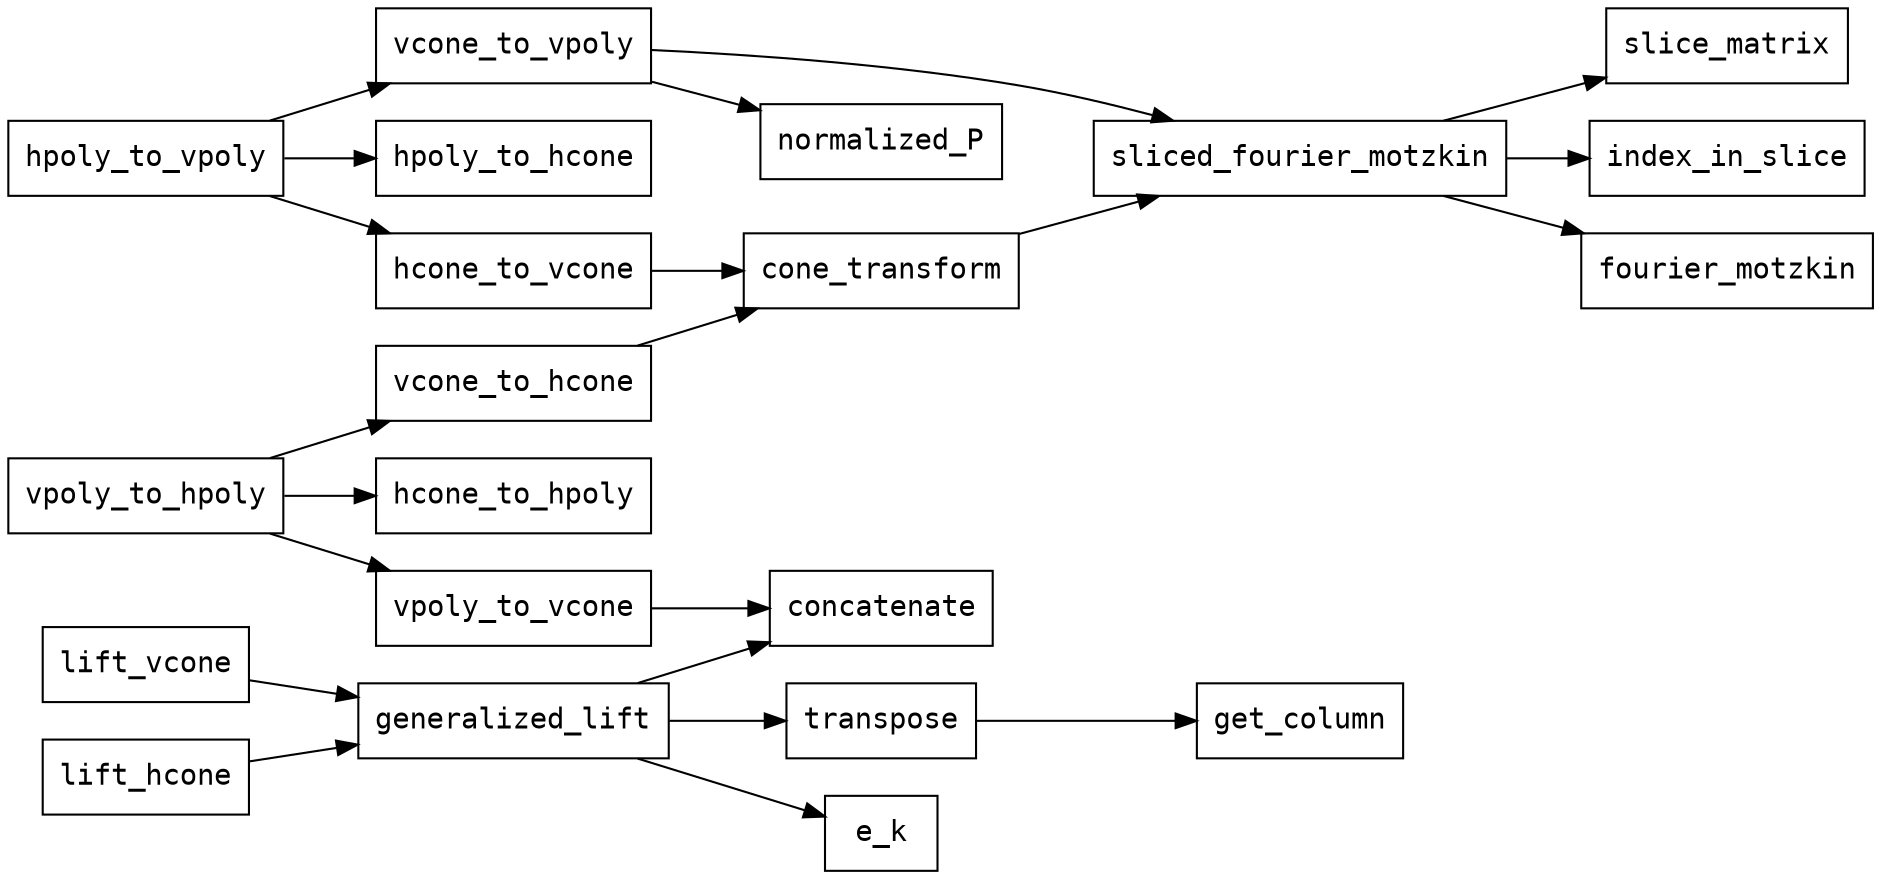 strict digraph {
	graph [rankdir=LR]
	node [shape="rectangle", fontname="Courier"]
	_Z12slice_matrixRK6MatrixRKSt5slice [
		label="slice_matrix",
		filename="../../../cpp/src/linear_algebra.cpp",
		firstline=275,
		lastline=280
	]
	_Z9transposeRK6Matrix [
		label="transpose",
		filename="../../../cpp/src/linear_algebra.cpp",
		firstline=262,
		lastline=272
	]
	_Z10get_columnRK6Matrixm [
		label="get_column",
		filename="../../../cpp/src/linear_algebra.cpp",
		firstline=249,
		lastline=259
	]
	_Z3e_kmm [
		label="e_k",
		filename="../../../cpp/src/linear_algebra.cpp",
		firstline=232,
		lastline=236
	]
	_Z14hpoly_to_hcone6Matrix [
		label="hpoly_to_hcone",
		filename="../../../cpp/src/polyhedra.cpp",
		firstline=13,
		lastline=20
	]
	_Z14hpoly_to_vpoly6Matrix [
		label="hpoly_to_vpoly",
		filename="../../../cpp/src/polyhedra.cpp",
		firstline=77,
		lastline=81
	]
	_Z14hcone_to_hpoly6Matrix [
		label="hcone_to_hpoly",
		filename="../../../cpp/src/polyhedra.cpp",
		firstline=24,
		lastline=31
	]
	_Z16generalized_liftRK6MatrixRKSt5arrayIdLm5EE [
		label="generalized_lift",
		filename="../../../cpp/src/fourier_motzkin.cpp",
		firstline=64,
		lastline=90
	]
	_Z11concatenateRKSt8valarrayIdES2_ [
		label="concatenate",
		filename="../../../cpp/src/linear_algebra.cpp",
		firstline=239,
		lastline=244
	]
	_Z14vpoly_to_vcone5VPoly [
		label="vpoly_to_vcone",
		filename="../../../cpp/src/polyhedra.cpp",
		firstline=36,
		lastline=46
	]
	_Z10lift_vconeRK6Matrix [
		label="lift_vcone",
		filename="../../../cpp/src/fourier_motzkin.cpp",
		firstline=98,
		lastline=100
	]
	_Z14index_in_slicemRKSt5slice [
		label="index_in_slice",
		filename="../../../cpp/src/fourier_motzkin.cpp",
		firstline=11,
		lastline=15
	]
	_Z15fourier_motzkin6Matrixm [
		label="fourier_motzkin",
		filename="../../../cpp/src/fourier_motzkin.cpp",
		firstline=20,
		lastline=37
	]
	_Z22sliced_fourier_motzkin6MatrixRKSt5slice [
		label="sliced_fourier_motzkin",
		filename="../../../cpp/src/fourier_motzkin.cpp",
		firstline=40,
		lastline=47
	]
	_Z14hcone_to_vcone6Matrix [
		label="hcone_to_vcone",
		filename="../../../cpp/src/fourier_motzkin.cpp",
		firstline=124,
		lastline=126
	]
	_Z12normalized_PRK6Matrix [
		label="normalized_P",
		filename="../../../cpp/src/polyhedra.cpp",
		firstline=50,
		lastline=63
	]
	_Z14vpoly_to_hpoly5VPoly [
		label="vpoly_to_hpoly",
		filename="../../../cpp/src/polyhedra.cpp",
		firstline=83,
		lastline=87
	]
	_Z10lift_hconeRK6Matrix [
		label="lift_hcone",
		filename="../../../cpp/src/fourier_motzkin.cpp",
		firstline=107,
		lastline=109
	]
	_Z14vcone_to_vpoly6Matrix [
		label="vcone_to_vpoly",
		filename="../../../cpp/src/polyhedra.cpp",
		firstline=67,
		lastline=73
	]
	_Z14cone_transformRK6MatrixPFS_S1_E [
		label="cone_transform",
		filename="../../../cpp/src/fourier_motzkin.cpp",
		firstline=112,
		lastline=118
	]
	_Z14vcone_to_hcone6Matrix [
		label="vcone_to_hcone",
		filename="../../../cpp/src/fourier_motzkin.cpp",
		firstline=120,
		lastline=122
	]

	_Z14vcone_to_hcone6Matrix -> _Z14cone_transformRK6MatrixPFS_S1_E
	_Z14cone_transformRK6MatrixPFS_S1_E -> _Z22sliced_fourier_motzkin6MatrixRKSt5slice
	_Z10lift_hconeRK6Matrix -> _Z16generalized_liftRK6MatrixRKSt5arrayIdLm5EE
	_Z9transposeRK6Matrix -> _Z10get_columnRK6Matrixm
	_Z14vcone_to_vpoly6Matrix -> _Z12normalized_PRK6Matrix
	_Z14vcone_to_vpoly6Matrix -> _Z22sliced_fourier_motzkin6MatrixRKSt5slice
	_Z14hpoly_to_vpoly6Matrix -> _Z14hcone_to_vcone6Matrix
	_Z14hpoly_to_vpoly6Matrix -> _Z14hpoly_to_hcone6Matrix
	_Z14hpoly_to_vpoly6Matrix -> _Z14vcone_to_vpoly6Matrix
	_Z10lift_vconeRK6Matrix -> _Z16generalized_liftRK6MatrixRKSt5arrayIdLm5EE
	_Z14vpoly_to_hpoly5VPoly -> _Z14hcone_to_hpoly6Matrix
	_Z14vpoly_to_hpoly5VPoly -> _Z14vcone_to_hcone6Matrix
	_Z14vpoly_to_hpoly5VPoly -> _Z14vpoly_to_vcone5VPoly
	_Z14hcone_to_vcone6Matrix -> _Z14cone_transformRK6MatrixPFS_S1_E
	_Z22sliced_fourier_motzkin6MatrixRKSt5slice -> _Z12slice_matrixRK6MatrixRKSt5slice
	_Z22sliced_fourier_motzkin6MatrixRKSt5slice -> _Z14index_in_slicemRKSt5slice
	_Z22sliced_fourier_motzkin6MatrixRKSt5slice -> _Z15fourier_motzkin6Matrixm
	_Z14vpoly_to_vcone5VPoly -> _Z11concatenateRKSt8valarrayIdES2_
	_Z16generalized_liftRK6MatrixRKSt5arrayIdLm5EE -> _Z11concatenateRKSt8valarrayIdES2_
	_Z16generalized_liftRK6MatrixRKSt5arrayIdLm5EE -> _Z3e_kmm
	_Z16generalized_liftRK6MatrixRKSt5arrayIdLm5EE -> _Z9transposeRK6Matrix
}
